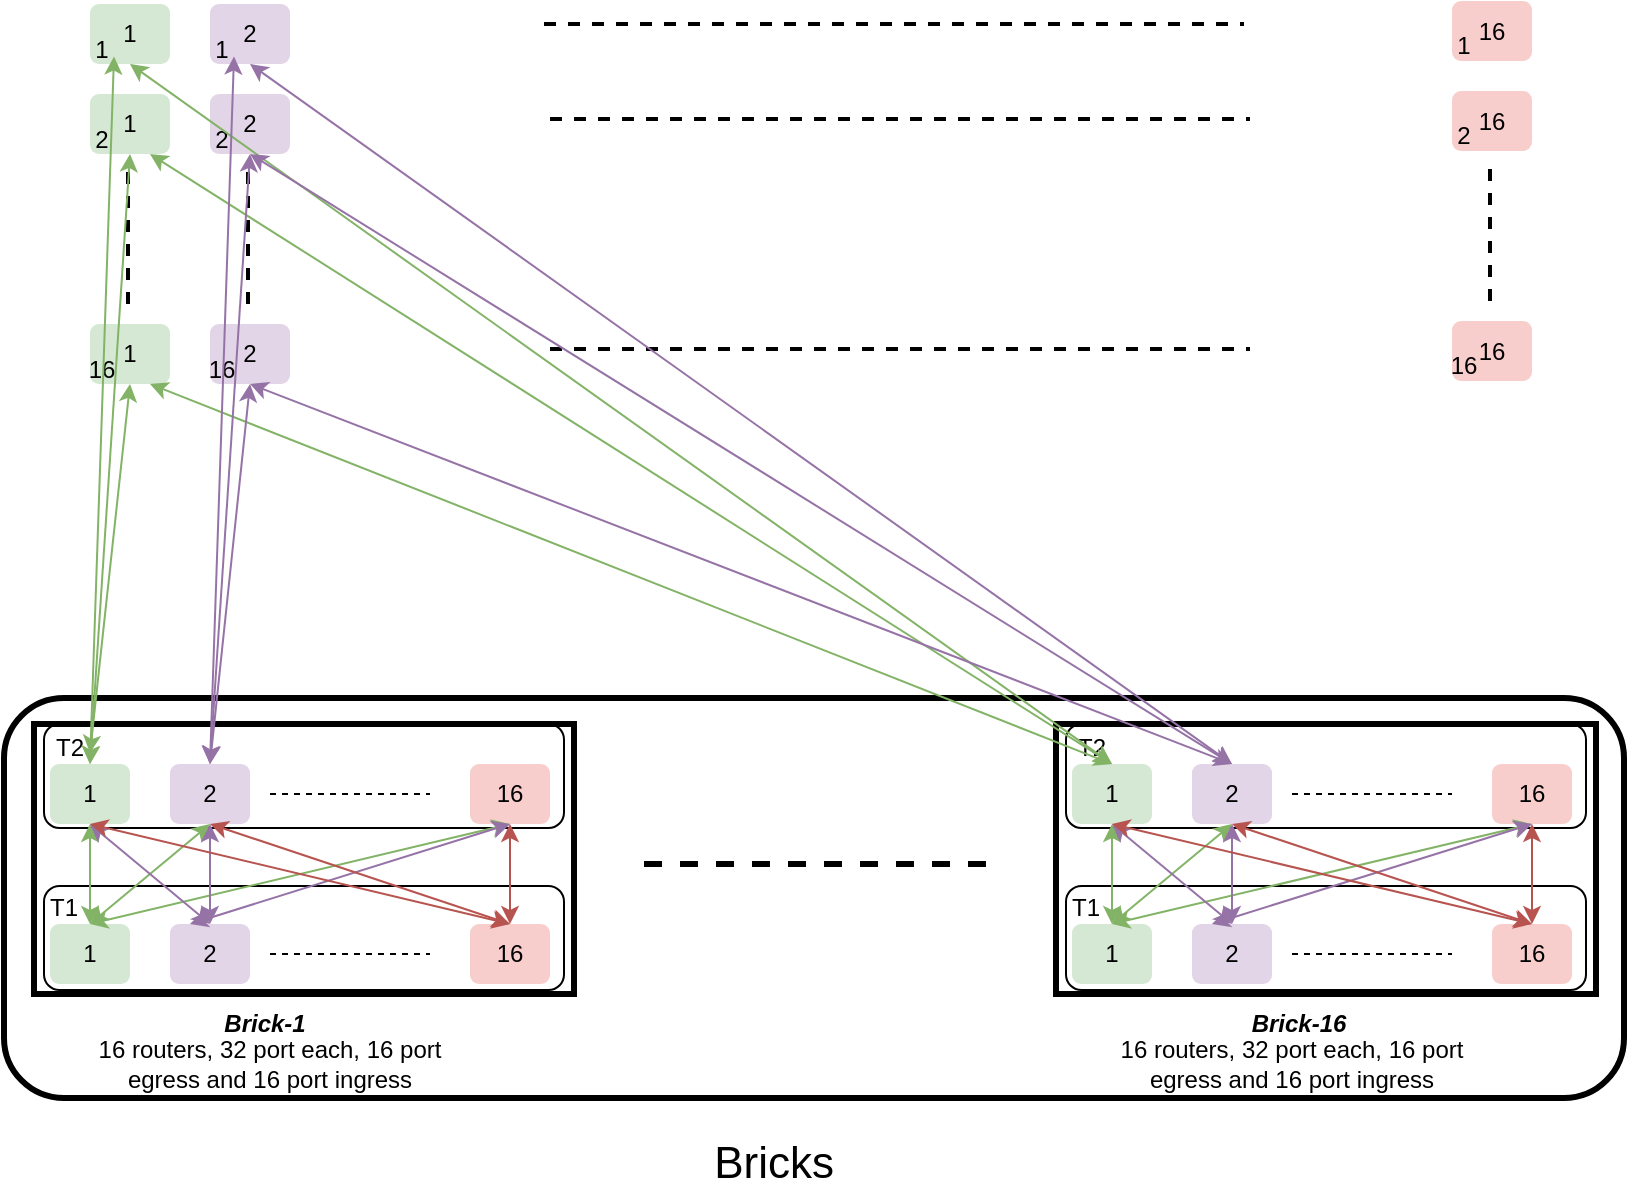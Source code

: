 <mxfile version="10.9.4" type="github"><diagram id="P7iSwA2dzzGxm8GqTdgv" name="Page-1"><mxGraphModel dx="1504" dy="995" grid="1" gridSize="10" guides="1" tooltips="1" connect="1" arrows="1" fold="1" page="1" pageScale="1" pageWidth="850" pageHeight="1100" math="0" shadow="0"><root><mxCell id="0"/><mxCell id="1" parent="0"/><mxCell id="SKOkv94eFpqHnuDHOWOV-81" value="" style="group" parent="1" vertex="1" connectable="0"><mxGeometry x="35" y="450" width="795" height="187" as="geometry"/></mxCell><mxCell id="SKOkv94eFpqHnuDHOWOV-73" value="" style="rounded=1;whiteSpace=wrap;html=1;strokeColor=#000000;strokeWidth=3;" parent="SKOkv94eFpqHnuDHOWOV-81" vertex="1"><mxGeometry x="-15" y="-13" width="810" height="200" as="geometry"/></mxCell><mxCell id="SKOkv94eFpqHnuDHOWOV-80" value="" style="rounded=1;whiteSpace=wrap;html=1;strokeColor=#000000;strokeWidth=1;align=left;" parent="SKOkv94eFpqHnuDHOWOV-81" vertex="1"><mxGeometry x="5" width="260" height="52" as="geometry"/></mxCell><mxCell id="SKOkv94eFpqHnuDHOWOV-79" value="" style="rounded=1;whiteSpace=wrap;html=1;strokeColor=#000000;strokeWidth=1;align=left;" parent="SKOkv94eFpqHnuDHOWOV-81" vertex="1"><mxGeometry x="5" y="81" width="260" height="52" as="geometry"/></mxCell><mxCell id="SKOkv94eFpqHnuDHOWOV-22" value="" style="group;strokeWidth=3;strokeColor=#000000;" parent="SKOkv94eFpqHnuDHOWOV-81" vertex="1" connectable="0"><mxGeometry width="270" height="135" as="geometry"/></mxCell><mxCell id="SKOkv94eFpqHnuDHOWOV-23" value="&lt;b&gt;&lt;i&gt;Brick-1&lt;/i&gt;&lt;/b&gt;" style="text;html=1;strokeColor=none;fillColor=none;align=center;verticalAlign=middle;whiteSpace=wrap;rounded=0;" parent="SKOkv94eFpqHnuDHOWOV-81" vertex="1"><mxGeometry x="93" y="140" width="45" height="20" as="geometry"/></mxCell><mxCell id="SKOkv94eFpqHnuDHOWOV-24" value="16 routers, 32 port each, 16 port egress and 16 port ingress" style="text;html=1;strokeColor=none;fillColor=none;align=center;verticalAlign=middle;whiteSpace=wrap;rounded=0;" parent="SKOkv94eFpqHnuDHOWOV-81" vertex="1"><mxGeometry x="28" y="160" width="180" height="20" as="geometry"/></mxCell><mxCell id="SKOkv94eFpqHnuDHOWOV-1" value="1" style="rounded=1;whiteSpace=wrap;html=1;fillColor=#d5e8d4;strokeColor=none;" parent="SKOkv94eFpqHnuDHOWOV-81" vertex="1"><mxGeometry x="8" y="20" width="40" height="30" as="geometry"/></mxCell><mxCell id="SKOkv94eFpqHnuDHOWOV-2" value="2" style="rounded=1;whiteSpace=wrap;html=1;fillColor=#e1d5e7;strokeColor=none;" parent="SKOkv94eFpqHnuDHOWOV-81" vertex="1"><mxGeometry x="68" y="20" width="40" height="30" as="geometry"/></mxCell><mxCell id="SKOkv94eFpqHnuDHOWOV-3" value="" style="endArrow=none;dashed=1;html=1;" parent="SKOkv94eFpqHnuDHOWOV-81" edge="1"><mxGeometry width="50" height="50" relative="1" as="geometry"><mxPoint x="118" y="35" as="sourcePoint"/><mxPoint x="198" y="35" as="targetPoint"/></mxGeometry></mxCell><mxCell id="SKOkv94eFpqHnuDHOWOV-4" value="16" style="rounded=1;whiteSpace=wrap;html=1;fillColor=#f8cecc;strokeColor=none;" parent="SKOkv94eFpqHnuDHOWOV-81" vertex="1"><mxGeometry x="218" y="20" width="40" height="30" as="geometry"/></mxCell><mxCell id="SKOkv94eFpqHnuDHOWOV-6" value="1" style="rounded=1;whiteSpace=wrap;html=1;fillColor=#d5e8d4;strokeColor=none;" parent="SKOkv94eFpqHnuDHOWOV-81" vertex="1"><mxGeometry x="8" y="100" width="40" height="30" as="geometry"/></mxCell><mxCell id="SKOkv94eFpqHnuDHOWOV-7" value="2" style="rounded=1;whiteSpace=wrap;html=1;fillColor=#e1d5e7;strokeColor=none;" parent="SKOkv94eFpqHnuDHOWOV-81" vertex="1"><mxGeometry x="68" y="100" width="40" height="30" as="geometry"/></mxCell><mxCell id="SKOkv94eFpqHnuDHOWOV-8" value="" style="endArrow=none;dashed=1;html=1;" parent="SKOkv94eFpqHnuDHOWOV-81" edge="1"><mxGeometry width="50" height="50" relative="1" as="geometry"><mxPoint x="118" y="115" as="sourcePoint"/><mxPoint x="198" y="115" as="targetPoint"/></mxGeometry></mxCell><mxCell id="SKOkv94eFpqHnuDHOWOV-9" value="16" style="rounded=1;whiteSpace=wrap;html=1;fillColor=#f8cecc;strokeColor=none;" parent="SKOkv94eFpqHnuDHOWOV-81" vertex="1"><mxGeometry x="218" y="100" width="40" height="30" as="geometry"/></mxCell><mxCell id="SKOkv94eFpqHnuDHOWOV-10" value="" style="endArrow=classic;startArrow=classic;html=1;exitX=0.5;exitY=0;exitDx=0;exitDy=0;entryX=0.5;entryY=1;entryDx=0;entryDy=0;fillColor=#d5e8d4;strokeColor=#82b366;" parent="SKOkv94eFpqHnuDHOWOV-81" source="SKOkv94eFpqHnuDHOWOV-6" target="SKOkv94eFpqHnuDHOWOV-1" edge="1"><mxGeometry width="50" height="50" relative="1" as="geometry"><mxPoint x="18" y="100" as="sourcePoint"/><mxPoint x="68" y="50" as="targetPoint"/></mxGeometry></mxCell><mxCell id="SKOkv94eFpqHnuDHOWOV-11" value="" style="endArrow=classic;startArrow=classic;html=1;exitX=0.5;exitY=0;exitDx=0;exitDy=0;entryX=0.5;entryY=1;entryDx=0;entryDy=0;fillColor=#d5e8d4;strokeColor=#82b366;" parent="SKOkv94eFpqHnuDHOWOV-81" source="SKOkv94eFpqHnuDHOWOV-6" target="SKOkv94eFpqHnuDHOWOV-2" edge="1"><mxGeometry width="50" height="50" relative="1" as="geometry"><mxPoint x="8" y="200" as="sourcePoint"/><mxPoint x="58" y="150" as="targetPoint"/></mxGeometry></mxCell><mxCell id="SKOkv94eFpqHnuDHOWOV-12" value="" style="endArrow=classic;startArrow=classic;html=1;exitX=0.5;exitY=0;exitDx=0;exitDy=0;entryX=0.5;entryY=1;entryDx=0;entryDy=0;fillColor=#d5e8d4;strokeColor=#82b366;" parent="SKOkv94eFpqHnuDHOWOV-81" source="SKOkv94eFpqHnuDHOWOV-6" target="SKOkv94eFpqHnuDHOWOV-4" edge="1"><mxGeometry width="50" height="50" relative="1" as="geometry"><mxPoint x="158" y="330" as="sourcePoint"/><mxPoint x="208" y="280" as="targetPoint"/></mxGeometry></mxCell><mxCell id="SKOkv94eFpqHnuDHOWOV-13" value="" style="endArrow=classic;startArrow=classic;html=1;exitX=0.5;exitY=0;exitDx=0;exitDy=0;fillColor=#e1d5e7;strokeColor=#9673a6;" parent="SKOkv94eFpqHnuDHOWOV-81" source="SKOkv94eFpqHnuDHOWOV-7" edge="1"><mxGeometry width="50" height="50" relative="1" as="geometry"><mxPoint x="168" y="300" as="sourcePoint"/><mxPoint x="28" y="50" as="targetPoint"/></mxGeometry></mxCell><mxCell id="SKOkv94eFpqHnuDHOWOV-16" value="" style="endArrow=classic;startArrow=classic;html=1;fillColor=#e1d5e7;strokeColor=#9673a6;entryX=0.5;entryY=1;entryDx=0;entryDy=0;" parent="SKOkv94eFpqHnuDHOWOV-81" target="SKOkv94eFpqHnuDHOWOV-2" edge="1"><mxGeometry width="50" height="50" relative="1" as="geometry"><mxPoint x="88" y="100" as="sourcePoint"/><mxPoint x="38" y="170" as="targetPoint"/></mxGeometry></mxCell><mxCell id="SKOkv94eFpqHnuDHOWOV-17" value="" style="endArrow=classic;startArrow=classic;html=1;exitX=0.5;exitY=1;exitDx=0;exitDy=0;fillColor=#e1d5e7;strokeColor=#9673a6;entryX=0.25;entryY=0;entryDx=0;entryDy=0;" parent="SKOkv94eFpqHnuDHOWOV-81" source="SKOkv94eFpqHnuDHOWOV-4" target="SKOkv94eFpqHnuDHOWOV-7" edge="1"><mxGeometry width="50" height="50" relative="1" as="geometry"><mxPoint x="108" y="120" as="sourcePoint"/><mxPoint x="48" y="70" as="targetPoint"/></mxGeometry></mxCell><mxCell id="SKOkv94eFpqHnuDHOWOV-18" value="" style="endArrow=classic;startArrow=classic;html=1;exitX=0.5;exitY=0;exitDx=0;exitDy=0;entryX=0.5;entryY=1;entryDx=0;entryDy=0;fillColor=#f8cecc;strokeColor=#b85450;" parent="SKOkv94eFpqHnuDHOWOV-81" source="SKOkv94eFpqHnuDHOWOV-9" target="SKOkv94eFpqHnuDHOWOV-1" edge="1"><mxGeometry width="50" height="50" relative="1" as="geometry"><mxPoint x="608" y="200" as="sourcePoint"/><mxPoint x="658" y="150" as="targetPoint"/></mxGeometry></mxCell><mxCell id="SKOkv94eFpqHnuDHOWOV-19" value="" style="endArrow=classic;startArrow=classic;html=1;exitX=0.5;exitY=0;exitDx=0;exitDy=0;entryX=0.5;entryY=1;entryDx=0;entryDy=0;fillColor=#f8cecc;strokeColor=#b85450;" parent="SKOkv94eFpqHnuDHOWOV-81" source="SKOkv94eFpqHnuDHOWOV-9" target="SKOkv94eFpqHnuDHOWOV-2" edge="1"><mxGeometry width="50" height="50" relative="1" as="geometry"><mxPoint x="248" y="110" as="sourcePoint"/><mxPoint x="38" y="60" as="targetPoint"/></mxGeometry></mxCell><mxCell id="SKOkv94eFpqHnuDHOWOV-20" value="" style="endArrow=classic;startArrow=classic;html=1;exitX=0.5;exitY=0;exitDx=0;exitDy=0;entryX=0.5;entryY=1;entryDx=0;entryDy=0;fillColor=#f8cecc;strokeColor=#b85450;" parent="SKOkv94eFpqHnuDHOWOV-81" source="SKOkv94eFpqHnuDHOWOV-9" target="SKOkv94eFpqHnuDHOWOV-4" edge="1"><mxGeometry width="50" height="50" relative="1" as="geometry"><mxPoint x="258" y="120" as="sourcePoint"/><mxPoint x="48" y="70" as="targetPoint"/></mxGeometry></mxCell><mxCell id="SKOkv94eFpqHnuDHOWOV-77" value="T1" style="text;html=1;strokeColor=none;fillColor=none;align=center;verticalAlign=middle;whiteSpace=wrap;rounded=0;" parent="SKOkv94eFpqHnuDHOWOV-81" vertex="1"><mxGeometry x="5" y="87" width="20" height="10" as="geometry"/></mxCell><mxCell id="SKOkv94eFpqHnuDHOWOV-78" value="T2" style="text;html=1;strokeColor=none;fillColor=none;align=center;verticalAlign=middle;whiteSpace=wrap;rounded=0;" parent="SKOkv94eFpqHnuDHOWOV-81" vertex="1"><mxGeometry x="8" y="7" width="20" height="10" as="geometry"/></mxCell><mxCell id="SKOkv94eFpqHnuDHOWOV-72" value="" style="endArrow=none;dashed=1;html=1;strokeWidth=3;" parent="1" edge="1"><mxGeometry width="50" height="50" relative="1" as="geometry"><mxPoint x="340" y="520" as="sourcePoint"/><mxPoint x="520" y="520" as="targetPoint"/></mxGeometry></mxCell><mxCell id="SKOkv94eFpqHnuDHOWOV-74" value="&lt;font style=&quot;font-size: 22px&quot;&gt;Bricks&lt;/font&gt;" style="text;html=1;strokeColor=none;fillColor=none;align=center;verticalAlign=middle;whiteSpace=wrap;rounded=0;" parent="1" vertex="1"><mxGeometry x="385" y="660" width="40" height="20" as="geometry"/></mxCell><mxCell id="SKOkv94eFpqHnuDHOWOV-82" value="" style="group" parent="1" vertex="1" connectable="0"><mxGeometry x="546" y="450" width="270" height="180" as="geometry"/></mxCell><mxCell id="SKOkv94eFpqHnuDHOWOV-83" value="" style="rounded=1;whiteSpace=wrap;html=1;strokeColor=#000000;strokeWidth=1;align=left;" parent="SKOkv94eFpqHnuDHOWOV-82" vertex="1"><mxGeometry x="5" width="260" height="52" as="geometry"/></mxCell><mxCell id="SKOkv94eFpqHnuDHOWOV-84" value="" style="rounded=1;whiteSpace=wrap;html=1;strokeColor=#000000;strokeWidth=1;align=left;" parent="SKOkv94eFpqHnuDHOWOV-82" vertex="1"><mxGeometry x="5" y="81" width="260" height="52" as="geometry"/></mxCell><mxCell id="SKOkv94eFpqHnuDHOWOV-85" value="" style="group;strokeWidth=3;strokeColor=#000000;" parent="SKOkv94eFpqHnuDHOWOV-82" vertex="1" connectable="0"><mxGeometry width="270" height="135" as="geometry"/></mxCell><mxCell id="SKOkv94eFpqHnuDHOWOV-86" value="&lt;b&gt;&lt;i&gt;Brick-16&lt;/i&gt;&lt;/b&gt;" style="text;html=1;strokeColor=none;fillColor=none;align=center;verticalAlign=middle;whiteSpace=wrap;rounded=0;" parent="SKOkv94eFpqHnuDHOWOV-82" vertex="1"><mxGeometry x="93" y="140" width="57" height="20" as="geometry"/></mxCell><mxCell id="SKOkv94eFpqHnuDHOWOV-87" value="16 routers, 32 port each, 16 port egress and 16 port ingress" style="text;html=1;strokeColor=none;fillColor=none;align=center;verticalAlign=middle;whiteSpace=wrap;rounded=0;" parent="SKOkv94eFpqHnuDHOWOV-82" vertex="1"><mxGeometry x="28" y="160" width="180" height="20" as="geometry"/></mxCell><mxCell id="SKOkv94eFpqHnuDHOWOV-88" value="1" style="rounded=1;whiteSpace=wrap;html=1;fillColor=#d5e8d4;strokeColor=none;" parent="SKOkv94eFpqHnuDHOWOV-82" vertex="1"><mxGeometry x="8" y="20" width="40" height="30" as="geometry"/></mxCell><mxCell id="SKOkv94eFpqHnuDHOWOV-89" value="2" style="rounded=1;whiteSpace=wrap;html=1;fillColor=#e1d5e7;strokeColor=none;" parent="SKOkv94eFpqHnuDHOWOV-82" vertex="1"><mxGeometry x="68" y="20" width="40" height="30" as="geometry"/></mxCell><mxCell id="SKOkv94eFpqHnuDHOWOV-90" value="" style="endArrow=none;dashed=1;html=1;" parent="SKOkv94eFpqHnuDHOWOV-82" edge="1"><mxGeometry width="50" height="50" relative="1" as="geometry"><mxPoint x="118" y="35" as="sourcePoint"/><mxPoint x="198" y="35" as="targetPoint"/></mxGeometry></mxCell><mxCell id="SKOkv94eFpqHnuDHOWOV-91" value="16" style="rounded=1;whiteSpace=wrap;html=1;fillColor=#f8cecc;strokeColor=none;" parent="SKOkv94eFpqHnuDHOWOV-82" vertex="1"><mxGeometry x="218" y="20" width="40" height="30" as="geometry"/></mxCell><mxCell id="SKOkv94eFpqHnuDHOWOV-92" value="1" style="rounded=1;whiteSpace=wrap;html=1;fillColor=#d5e8d4;strokeColor=none;" parent="SKOkv94eFpqHnuDHOWOV-82" vertex="1"><mxGeometry x="8" y="100" width="40" height="30" as="geometry"/></mxCell><mxCell id="SKOkv94eFpqHnuDHOWOV-93" value="2" style="rounded=1;whiteSpace=wrap;html=1;fillColor=#e1d5e7;strokeColor=none;" parent="SKOkv94eFpqHnuDHOWOV-82" vertex="1"><mxGeometry x="68" y="100" width="40" height="30" as="geometry"/></mxCell><mxCell id="SKOkv94eFpqHnuDHOWOV-94" value="" style="endArrow=none;dashed=1;html=1;" parent="SKOkv94eFpqHnuDHOWOV-82" edge="1"><mxGeometry width="50" height="50" relative="1" as="geometry"><mxPoint x="118" y="115" as="sourcePoint"/><mxPoint x="198" y="115" as="targetPoint"/></mxGeometry></mxCell><mxCell id="SKOkv94eFpqHnuDHOWOV-95" value="16" style="rounded=1;whiteSpace=wrap;html=1;fillColor=#f8cecc;strokeColor=none;" parent="SKOkv94eFpqHnuDHOWOV-82" vertex="1"><mxGeometry x="218" y="100" width="40" height="30" as="geometry"/></mxCell><mxCell id="SKOkv94eFpqHnuDHOWOV-96" value="" style="endArrow=classic;startArrow=classic;html=1;exitX=0.5;exitY=0;exitDx=0;exitDy=0;entryX=0.5;entryY=1;entryDx=0;entryDy=0;fillColor=#d5e8d4;strokeColor=#82b366;" parent="SKOkv94eFpqHnuDHOWOV-82" source="SKOkv94eFpqHnuDHOWOV-92" target="SKOkv94eFpqHnuDHOWOV-88" edge="1"><mxGeometry width="50" height="50" relative="1" as="geometry"><mxPoint x="18" y="100" as="sourcePoint"/><mxPoint x="68" y="50" as="targetPoint"/></mxGeometry></mxCell><mxCell id="SKOkv94eFpqHnuDHOWOV-97" value="" style="endArrow=classic;startArrow=classic;html=1;exitX=0.5;exitY=0;exitDx=0;exitDy=0;entryX=0.5;entryY=1;entryDx=0;entryDy=0;fillColor=#d5e8d4;strokeColor=#82b366;" parent="SKOkv94eFpqHnuDHOWOV-82" source="SKOkv94eFpqHnuDHOWOV-92" target="SKOkv94eFpqHnuDHOWOV-89" edge="1"><mxGeometry width="50" height="50" relative="1" as="geometry"><mxPoint x="8" y="200" as="sourcePoint"/><mxPoint x="58" y="150" as="targetPoint"/></mxGeometry></mxCell><mxCell id="SKOkv94eFpqHnuDHOWOV-98" value="" style="endArrow=classic;startArrow=classic;html=1;exitX=0.5;exitY=0;exitDx=0;exitDy=0;entryX=0.5;entryY=1;entryDx=0;entryDy=0;fillColor=#d5e8d4;strokeColor=#82b366;" parent="SKOkv94eFpqHnuDHOWOV-82" source="SKOkv94eFpqHnuDHOWOV-92" target="SKOkv94eFpqHnuDHOWOV-91" edge="1"><mxGeometry width="50" height="50" relative="1" as="geometry"><mxPoint x="158" y="330" as="sourcePoint"/><mxPoint x="208" y="280" as="targetPoint"/></mxGeometry></mxCell><mxCell id="SKOkv94eFpqHnuDHOWOV-99" value="" style="endArrow=classic;startArrow=classic;html=1;exitX=0.5;exitY=0;exitDx=0;exitDy=0;fillColor=#e1d5e7;strokeColor=#9673a6;" parent="SKOkv94eFpqHnuDHOWOV-82" source="SKOkv94eFpqHnuDHOWOV-93" edge="1"><mxGeometry width="50" height="50" relative="1" as="geometry"><mxPoint x="168" y="300" as="sourcePoint"/><mxPoint x="28" y="50" as="targetPoint"/></mxGeometry></mxCell><mxCell id="SKOkv94eFpqHnuDHOWOV-100" value="" style="endArrow=classic;startArrow=classic;html=1;fillColor=#e1d5e7;strokeColor=#9673a6;entryX=0.5;entryY=1;entryDx=0;entryDy=0;" parent="SKOkv94eFpqHnuDHOWOV-82" target="SKOkv94eFpqHnuDHOWOV-89" edge="1"><mxGeometry width="50" height="50" relative="1" as="geometry"><mxPoint x="88" y="100" as="sourcePoint"/><mxPoint x="38" y="170" as="targetPoint"/></mxGeometry></mxCell><mxCell id="SKOkv94eFpqHnuDHOWOV-101" value="" style="endArrow=classic;startArrow=classic;html=1;exitX=0.5;exitY=1;exitDx=0;exitDy=0;fillColor=#e1d5e7;strokeColor=#9673a6;entryX=0.25;entryY=0;entryDx=0;entryDy=0;" parent="SKOkv94eFpqHnuDHOWOV-82" source="SKOkv94eFpqHnuDHOWOV-91" target="SKOkv94eFpqHnuDHOWOV-93" edge="1"><mxGeometry width="50" height="50" relative="1" as="geometry"><mxPoint x="108" y="120" as="sourcePoint"/><mxPoint x="48" y="70" as="targetPoint"/></mxGeometry></mxCell><mxCell id="SKOkv94eFpqHnuDHOWOV-102" value="" style="endArrow=classic;startArrow=classic;html=1;exitX=0.5;exitY=0;exitDx=0;exitDy=0;entryX=0.5;entryY=1;entryDx=0;entryDy=0;fillColor=#f8cecc;strokeColor=#b85450;" parent="SKOkv94eFpqHnuDHOWOV-82" source="SKOkv94eFpqHnuDHOWOV-95" target="SKOkv94eFpqHnuDHOWOV-88" edge="1"><mxGeometry width="50" height="50" relative="1" as="geometry"><mxPoint x="608" y="200" as="sourcePoint"/><mxPoint x="658" y="150" as="targetPoint"/></mxGeometry></mxCell><mxCell id="SKOkv94eFpqHnuDHOWOV-103" value="" style="endArrow=classic;startArrow=classic;html=1;exitX=0.5;exitY=0;exitDx=0;exitDy=0;entryX=0.5;entryY=1;entryDx=0;entryDy=0;fillColor=#f8cecc;strokeColor=#b85450;" parent="SKOkv94eFpqHnuDHOWOV-82" source="SKOkv94eFpqHnuDHOWOV-95" target="SKOkv94eFpqHnuDHOWOV-89" edge="1"><mxGeometry width="50" height="50" relative="1" as="geometry"><mxPoint x="248" y="110" as="sourcePoint"/><mxPoint x="38" y="60" as="targetPoint"/></mxGeometry></mxCell><mxCell id="SKOkv94eFpqHnuDHOWOV-104" value="" style="endArrow=classic;startArrow=classic;html=1;exitX=0.5;exitY=0;exitDx=0;exitDy=0;entryX=0.5;entryY=1;entryDx=0;entryDy=0;fillColor=#f8cecc;strokeColor=#b85450;" parent="SKOkv94eFpqHnuDHOWOV-82" source="SKOkv94eFpqHnuDHOWOV-95" target="SKOkv94eFpqHnuDHOWOV-91" edge="1"><mxGeometry width="50" height="50" relative="1" as="geometry"><mxPoint x="258" y="120" as="sourcePoint"/><mxPoint x="48" y="70" as="targetPoint"/></mxGeometry></mxCell><mxCell id="SKOkv94eFpqHnuDHOWOV-105" value="T1" style="text;html=1;strokeColor=none;fillColor=none;align=center;verticalAlign=middle;whiteSpace=wrap;rounded=0;" parent="SKOkv94eFpqHnuDHOWOV-82" vertex="1"><mxGeometry x="5" y="87" width="20" height="10" as="geometry"/></mxCell><mxCell id="SKOkv94eFpqHnuDHOWOV-106" value="T2" style="text;html=1;strokeColor=none;fillColor=none;align=center;verticalAlign=middle;whiteSpace=wrap;rounded=0;" parent="SKOkv94eFpqHnuDHOWOV-82" vertex="1"><mxGeometry x="8" y="7" width="20" height="10" as="geometry"/></mxCell><mxCell id="_VhocyHLkFrIzSJGbspO-18" value="" style="group" vertex="1" connectable="0" parent="1"><mxGeometry x="63" y="90" width="40" height="190" as="geometry"/></mxCell><mxCell id="_VhocyHLkFrIzSJGbspO-1" value="1" style="rounded=1;whiteSpace=wrap;html=1;fillColor=#d5e8d4;strokeColor=none;" vertex="1" parent="_VhocyHLkFrIzSJGbspO-18"><mxGeometry width="40" height="30" as="geometry"/></mxCell><mxCell id="_VhocyHLkFrIzSJGbspO-2" value="1" style="rounded=1;whiteSpace=wrap;html=1;fillColor=#d5e8d4;strokeColor=none;" vertex="1" parent="_VhocyHLkFrIzSJGbspO-18"><mxGeometry y="45" width="40" height="30" as="geometry"/></mxCell><mxCell id="_VhocyHLkFrIzSJGbspO-3" value="" style="endArrow=none;dashed=1;html=1;strokeWidth=2;" edge="1" parent="_VhocyHLkFrIzSJGbspO-18"><mxGeometry width="50" height="50" relative="1" as="geometry"><mxPoint x="19" y="150" as="sourcePoint"/><mxPoint x="19" y="80" as="targetPoint"/></mxGeometry></mxCell><mxCell id="_VhocyHLkFrIzSJGbspO-4" value="1" style="rounded=1;whiteSpace=wrap;html=1;fillColor=#d5e8d4;strokeColor=none;" vertex="1" parent="_VhocyHLkFrIzSJGbspO-18"><mxGeometry y="160" width="40" height="30" as="geometry"/></mxCell><mxCell id="_VhocyHLkFrIzSJGbspO-5" value="1" style="text;html=1;strokeColor=none;fillColor=none;align=center;verticalAlign=middle;whiteSpace=wrap;rounded=0;" vertex="1" parent="_VhocyHLkFrIzSJGbspO-18"><mxGeometry y="15" width="12" height="15" as="geometry"/></mxCell><mxCell id="_VhocyHLkFrIzSJGbspO-7" value="2" style="text;html=1;strokeColor=none;fillColor=none;align=center;verticalAlign=middle;whiteSpace=wrap;rounded=0;" vertex="1" parent="_VhocyHLkFrIzSJGbspO-18"><mxGeometry y="60" width="12" height="15" as="geometry"/></mxCell><mxCell id="_VhocyHLkFrIzSJGbspO-8" value="16" style="text;html=1;strokeColor=none;fillColor=none;align=center;verticalAlign=middle;whiteSpace=wrap;rounded=0;" vertex="1" parent="_VhocyHLkFrIzSJGbspO-18"><mxGeometry y="175" width="12" height="15" as="geometry"/></mxCell><mxCell id="_VhocyHLkFrIzSJGbspO-27" value="" style="group" vertex="1" connectable="0" parent="1"><mxGeometry x="123" y="90" width="40" height="190" as="geometry"/></mxCell><mxCell id="_VhocyHLkFrIzSJGbspO-20" value="2" style="rounded=1;whiteSpace=wrap;html=1;fillColor=#e1d5e7;strokeColor=none;" vertex="1" parent="_VhocyHLkFrIzSJGbspO-27"><mxGeometry width="40" height="30" as="geometry"/></mxCell><mxCell id="_VhocyHLkFrIzSJGbspO-21" value="2" style="rounded=1;whiteSpace=wrap;html=1;fillColor=#e1d5e7;strokeColor=none;" vertex="1" parent="_VhocyHLkFrIzSJGbspO-27"><mxGeometry y="45" width="40" height="30" as="geometry"/></mxCell><mxCell id="_VhocyHLkFrIzSJGbspO-22" value="" style="endArrow=none;dashed=1;html=1;strokeWidth=2;" edge="1" parent="_VhocyHLkFrIzSJGbspO-27"><mxGeometry width="50" height="50" relative="1" as="geometry"><mxPoint x="19" y="150" as="sourcePoint"/><mxPoint x="19" y="80" as="targetPoint"/></mxGeometry></mxCell><mxCell id="_VhocyHLkFrIzSJGbspO-23" value="2" style="rounded=1;whiteSpace=wrap;html=1;fillColor=#e1d5e7;strokeColor=none;" vertex="1" parent="_VhocyHLkFrIzSJGbspO-27"><mxGeometry y="160" width="40" height="30" as="geometry"/></mxCell><mxCell id="_VhocyHLkFrIzSJGbspO-24" value="1" style="text;html=1;strokeColor=none;fillColor=none;align=center;verticalAlign=middle;whiteSpace=wrap;rounded=0;" vertex="1" parent="_VhocyHLkFrIzSJGbspO-27"><mxGeometry y="15" width="12" height="15" as="geometry"/></mxCell><mxCell id="_VhocyHLkFrIzSJGbspO-25" value="2" style="text;html=1;strokeColor=none;fillColor=none;align=center;verticalAlign=middle;whiteSpace=wrap;rounded=0;" vertex="1" parent="_VhocyHLkFrIzSJGbspO-27"><mxGeometry y="60" width="12" height="15" as="geometry"/></mxCell><mxCell id="_VhocyHLkFrIzSJGbspO-26" value="16" style="text;html=1;strokeColor=none;fillColor=none;align=center;verticalAlign=middle;whiteSpace=wrap;rounded=0;" vertex="1" parent="_VhocyHLkFrIzSJGbspO-27"><mxGeometry y="175" width="12" height="15" as="geometry"/></mxCell><mxCell id="_VhocyHLkFrIzSJGbspO-37" value="" style="endArrow=none;dashed=1;html=1;strokeWidth=2;" edge="1" parent="1"><mxGeometry width="50" height="50" relative="1" as="geometry"><mxPoint x="290" y="100" as="sourcePoint"/><mxPoint x="640" y="100" as="targetPoint"/></mxGeometry></mxCell><mxCell id="_VhocyHLkFrIzSJGbspO-38" value="" style="group" vertex="1" connectable="0" parent="1"><mxGeometry x="744" y="88.5" width="40" height="190" as="geometry"/></mxCell><mxCell id="_VhocyHLkFrIzSJGbspO-29" value="16" style="rounded=1;whiteSpace=wrap;html=1;fillColor=#f8cecc;strokeColor=none;" vertex="1" parent="_VhocyHLkFrIzSJGbspO-38"><mxGeometry width="40" height="30" as="geometry"/></mxCell><mxCell id="_VhocyHLkFrIzSJGbspO-30" value="16" style="rounded=1;whiteSpace=wrap;html=1;fillColor=#f8cecc;strokeColor=none;" vertex="1" parent="_VhocyHLkFrIzSJGbspO-38"><mxGeometry y="45" width="40" height="30" as="geometry"/></mxCell><mxCell id="_VhocyHLkFrIzSJGbspO-31" value="" style="endArrow=none;dashed=1;html=1;strokeWidth=2;" edge="1" parent="_VhocyHLkFrIzSJGbspO-38"><mxGeometry width="50" height="50" relative="1" as="geometry"><mxPoint x="19" y="150" as="sourcePoint"/><mxPoint x="19" y="80" as="targetPoint"/></mxGeometry></mxCell><mxCell id="_VhocyHLkFrIzSJGbspO-32" value="16" style="rounded=1;whiteSpace=wrap;html=1;fillColor=#f8cecc;strokeColor=none;" vertex="1" parent="_VhocyHLkFrIzSJGbspO-38"><mxGeometry y="160" width="40" height="30" as="geometry"/></mxCell><mxCell id="_VhocyHLkFrIzSJGbspO-33" value="1" style="text;html=1;strokeColor=none;fillColor=none;align=center;verticalAlign=middle;whiteSpace=wrap;rounded=0;" vertex="1" parent="_VhocyHLkFrIzSJGbspO-38"><mxGeometry y="15" width="12" height="15" as="geometry"/></mxCell><mxCell id="_VhocyHLkFrIzSJGbspO-34" value="2" style="text;html=1;strokeColor=none;fillColor=none;align=center;verticalAlign=middle;whiteSpace=wrap;rounded=0;" vertex="1" parent="_VhocyHLkFrIzSJGbspO-38"><mxGeometry y="60" width="12" height="15" as="geometry"/></mxCell><mxCell id="_VhocyHLkFrIzSJGbspO-35" value="16" style="text;html=1;strokeColor=none;fillColor=none;align=center;verticalAlign=middle;whiteSpace=wrap;rounded=0;" vertex="1" parent="_VhocyHLkFrIzSJGbspO-38"><mxGeometry y="175" width="12" height="15" as="geometry"/></mxCell><mxCell id="_VhocyHLkFrIzSJGbspO-39" value="" style="endArrow=none;dashed=1;html=1;strokeWidth=2;" edge="1" parent="1"><mxGeometry width="50" height="50" relative="1" as="geometry"><mxPoint x="293" y="147.5" as="sourcePoint"/><mxPoint x="643" y="147.5" as="targetPoint"/></mxGeometry></mxCell><mxCell id="_VhocyHLkFrIzSJGbspO-40" value="" style="endArrow=none;dashed=1;html=1;strokeWidth=2;" edge="1" parent="1"><mxGeometry width="50" height="50" relative="1" as="geometry"><mxPoint x="293" y="262.5" as="sourcePoint"/><mxPoint x="643" y="262.5" as="targetPoint"/></mxGeometry></mxCell><mxCell id="_VhocyHLkFrIzSJGbspO-43" value="" style="endArrow=classic;startArrow=classic;html=1;strokeWidth=1;fillColor=#d5e8d4;strokeColor=#82b366;entryX=0.5;entryY=0;entryDx=0;entryDy=0;exitX=1;exitY=0.75;exitDx=0;exitDy=0;" edge="1" parent="1" source="_VhocyHLkFrIzSJGbspO-5" target="SKOkv94eFpqHnuDHOWOV-1"><mxGeometry width="50" height="50" relative="1" as="geometry"><mxPoint x="20" y="750" as="sourcePoint"/><mxPoint x="70" y="700" as="targetPoint"/></mxGeometry></mxCell><mxCell id="_VhocyHLkFrIzSJGbspO-44" value="" style="endArrow=classic;startArrow=classic;html=1;strokeWidth=1;fillColor=#d5e8d4;strokeColor=#82b366;entryX=0.5;entryY=0;entryDx=0;entryDy=0;exitX=0.5;exitY=1;exitDx=0;exitDy=0;" edge="1" parent="1" source="_VhocyHLkFrIzSJGbspO-2" target="SKOkv94eFpqHnuDHOWOV-1"><mxGeometry width="50" height="50" relative="1" as="geometry"><mxPoint x="83" y="160" as="sourcePoint"/><mxPoint x="73" y="480" as="targetPoint"/></mxGeometry></mxCell><mxCell id="_VhocyHLkFrIzSJGbspO-45" value="" style="endArrow=classic;startArrow=classic;html=1;strokeWidth=1;fillColor=#d5e8d4;strokeColor=#82b366;entryX=1;entryY=0.75;entryDx=0;entryDy=0;exitX=0.5;exitY=1;exitDx=0;exitDy=0;" edge="1" parent="1" source="_VhocyHLkFrIzSJGbspO-4" target="SKOkv94eFpqHnuDHOWOV-78"><mxGeometry width="50" height="50" relative="1" as="geometry"><mxPoint x="83" y="280" as="sourcePoint"/><mxPoint x="83" y="490" as="targetPoint"/></mxGeometry></mxCell><mxCell id="_VhocyHLkFrIzSJGbspO-46" value="" style="endArrow=classic;startArrow=classic;html=1;strokeWidth=1;fillColor=#d5e8d4;strokeColor=#82b366;entryX=0.5;entryY=0;entryDx=0;entryDy=0;exitX=0.75;exitY=1;exitDx=0;exitDy=0;" edge="1" parent="1" source="_VhocyHLkFrIzSJGbspO-4" target="SKOkv94eFpqHnuDHOWOV-88"><mxGeometry width="50" height="50" relative="1" as="geometry"><mxPoint x="83" y="280" as="sourcePoint"/><mxPoint x="93" y="500" as="targetPoint"/></mxGeometry></mxCell><mxCell id="_VhocyHLkFrIzSJGbspO-47" value="" style="endArrow=classic;startArrow=classic;html=1;strokeWidth=1;fillColor=#d5e8d4;strokeColor=#82b366;entryX=0.5;entryY=0;entryDx=0;entryDy=0;exitX=0.75;exitY=1;exitDx=0;exitDy=0;" edge="1" parent="1" source="_VhocyHLkFrIzSJGbspO-2" target="SKOkv94eFpqHnuDHOWOV-88"><mxGeometry width="50" height="50" relative="1" as="geometry"><mxPoint x="115" y="156" as="sourcePoint"/><mxPoint x="103" y="510" as="targetPoint"/></mxGeometry></mxCell><mxCell id="_VhocyHLkFrIzSJGbspO-48" value="" style="endArrow=classic;startArrow=classic;html=1;strokeWidth=1;fillColor=#d5e8d4;strokeColor=#82b366;entryX=0.5;entryY=0;entryDx=0;entryDy=0;exitX=0.5;exitY=1;exitDx=0;exitDy=0;" edge="1" parent="1" source="_VhocyHLkFrIzSJGbspO-1" target="SKOkv94eFpqHnuDHOWOV-88"><mxGeometry width="50" height="50" relative="1" as="geometry"><mxPoint x="125" y="166" as="sourcePoint"/><mxPoint x="113" y="520" as="targetPoint"/></mxGeometry></mxCell><mxCell id="_VhocyHLkFrIzSJGbspO-49" value="" style="endArrow=classic;startArrow=classic;html=1;strokeWidth=1;fillColor=#e1d5e7;strokeColor=#9673a6;exitX=0.5;exitY=0;exitDx=0;exitDy=0;entryX=1;entryY=0.75;entryDx=0;entryDy=0;" edge="1" parent="1" source="SKOkv94eFpqHnuDHOWOV-2" target="_VhocyHLkFrIzSJGbspO-24"><mxGeometry width="50" height="50" relative="1" as="geometry"><mxPoint x="20" y="750" as="sourcePoint"/><mxPoint x="70" y="700" as="targetPoint"/></mxGeometry></mxCell><mxCell id="_VhocyHLkFrIzSJGbspO-50" value="" style="endArrow=classic;startArrow=classic;html=1;strokeWidth=1;fillColor=#e1d5e7;strokeColor=#9673a6;exitX=0.5;exitY=0;exitDx=0;exitDy=0;entryX=0.5;entryY=1;entryDx=0;entryDy=0;" edge="1" parent="1" source="SKOkv94eFpqHnuDHOWOV-2" target="_VhocyHLkFrIzSJGbspO-21"><mxGeometry width="50" height="50" relative="1" as="geometry"><mxPoint x="133" y="480" as="sourcePoint"/><mxPoint x="145" y="126" as="targetPoint"/></mxGeometry></mxCell><mxCell id="_VhocyHLkFrIzSJGbspO-51" value="" style="endArrow=classic;startArrow=classic;html=1;strokeWidth=1;fillColor=#e1d5e7;strokeColor=#9673a6;exitX=0.5;exitY=0;exitDx=0;exitDy=0;entryX=0.5;entryY=1;entryDx=0;entryDy=0;" edge="1" parent="1" source="SKOkv94eFpqHnuDHOWOV-2" target="_VhocyHLkFrIzSJGbspO-23"><mxGeometry width="50" height="50" relative="1" as="geometry"><mxPoint x="143" y="490" as="sourcePoint"/><mxPoint x="155" y="136" as="targetPoint"/></mxGeometry></mxCell><mxCell id="_VhocyHLkFrIzSJGbspO-53" value="" style="endArrow=classic;startArrow=classic;html=1;strokeWidth=1;fillColor=#e1d5e7;strokeColor=#9673a6;exitX=0.5;exitY=0;exitDx=0;exitDy=0;entryX=0.5;entryY=1;entryDx=0;entryDy=0;" edge="1" parent="1" source="SKOkv94eFpqHnuDHOWOV-89" target="_VhocyHLkFrIzSJGbspO-23"><mxGeometry width="50" height="50" relative="1" as="geometry"><mxPoint x="153" y="500" as="sourcePoint"/><mxPoint x="165" y="146" as="targetPoint"/></mxGeometry></mxCell><mxCell id="_VhocyHLkFrIzSJGbspO-54" value="" style="endArrow=classic;startArrow=classic;html=1;strokeWidth=1;fillColor=#e1d5e7;strokeColor=#9673a6;exitX=0.5;exitY=0;exitDx=0;exitDy=0;entryX=0.5;entryY=1;entryDx=0;entryDy=0;" edge="1" parent="1" source="SKOkv94eFpqHnuDHOWOV-89" target="_VhocyHLkFrIzSJGbspO-21"><mxGeometry width="50" height="50" relative="1" as="geometry"><mxPoint x="163" y="510" as="sourcePoint"/><mxPoint x="175" y="156" as="targetPoint"/></mxGeometry></mxCell><mxCell id="_VhocyHLkFrIzSJGbspO-55" value="" style="endArrow=classic;startArrow=classic;html=1;strokeWidth=1;fillColor=#e1d5e7;strokeColor=#9673a6;exitX=0.5;exitY=0;exitDx=0;exitDy=0;entryX=0.5;entryY=1;entryDx=0;entryDy=0;" edge="1" parent="1" source="SKOkv94eFpqHnuDHOWOV-89" target="_VhocyHLkFrIzSJGbspO-20"><mxGeometry width="50" height="50" relative="1" as="geometry"><mxPoint x="173" y="520" as="sourcePoint"/><mxPoint x="185" y="166" as="targetPoint"/></mxGeometry></mxCell></root></mxGraphModel></diagram></mxfile>